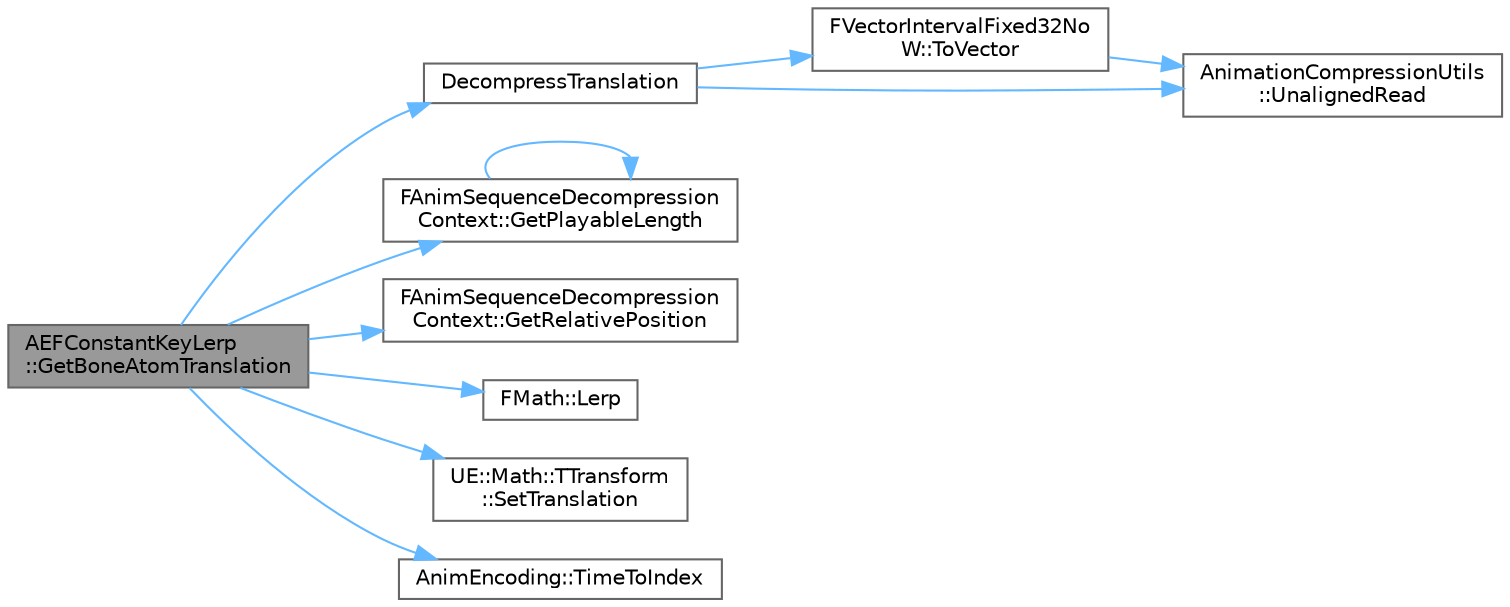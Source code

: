 digraph "AEFConstantKeyLerp::GetBoneAtomTranslation"
{
 // INTERACTIVE_SVG=YES
 // LATEX_PDF_SIZE
  bgcolor="transparent";
  edge [fontname=Helvetica,fontsize=10,labelfontname=Helvetica,labelfontsize=10];
  node [fontname=Helvetica,fontsize=10,shape=box,height=0.2,width=0.4];
  rankdir="LR";
  Node1 [id="Node000001",label="AEFConstantKeyLerp\l::GetBoneAtomTranslation",height=0.2,width=0.4,color="gray40", fillcolor="grey60", style="filled", fontcolor="black",tooltip="Decompress the Translation component of a BoneAtom."];
  Node1 -> Node2 [id="edge1_Node000001_Node000002",color="steelblue1",style="solid",tooltip=" "];
  Node2 [id="Node000002",label="DecompressTranslation",height=0.2,width=0.4,color="grey40", fillcolor="white", style="filled",URL="$d0/dc6/AnimationCompression_8h.html#ac82f55a9fb18c4f21844bbd049c2f4ed",tooltip="Templated Translation Decompressor."];
  Node2 -> Node3 [id="edge2_Node000002_Node000003",color="steelblue1",style="solid",tooltip=" "];
  Node3 [id="Node000003",label="FVectorIntervalFixed32No\lW::ToVector",height=0.2,width=0.4,color="grey40", fillcolor="white", style="filled",URL="$d1/d30/classFVectorIntervalFixed32NoW.html#acc8d261c1667d74f7d45ab0a0f0043c6",tooltip=" "];
  Node3 -> Node4 [id="edge3_Node000003_Node000004",color="steelblue1",style="solid",tooltip=" "];
  Node4 [id="Node000004",label="AnimationCompressionUtils\l::UnalignedRead",height=0.2,width=0.4,color="grey40", fillcolor="white", style="filled",URL="$db/dc2/namespaceAnimationCompressionUtils.html#aab3acd88a567b8a3e00af1baeafa72ad",tooltip=" "];
  Node2 -> Node4 [id="edge4_Node000002_Node000004",color="steelblue1",style="solid",tooltip=" "];
  Node1 -> Node5 [id="edge5_Node000001_Node000005",color="steelblue1",style="solid",tooltip=" "];
  Node5 [id="Node000005",label="FAnimSequenceDecompression\lContext::GetPlayableLength",height=0.2,width=0.4,color="grey40", fillcolor="white", style="filled",URL="$d3/d67/structFAnimSequenceDecompressionContext.html#ad30fb46cc9425fa9572fa955c6e277c0",tooltip=" "];
  Node5 -> Node5 [id="edge6_Node000005_Node000005",color="steelblue1",style="solid",tooltip=" "];
  Node1 -> Node6 [id="edge7_Node000001_Node000006",color="steelblue1",style="solid",tooltip=" "];
  Node6 [id="Node000006",label="FAnimSequenceDecompression\lContext::GetRelativePosition",height=0.2,width=0.4,color="grey40", fillcolor="white", style="filled",URL="$d3/d67/structFAnimSequenceDecompressionContext.html#a868eb93fbb0396de0d066e15c0ed0164",tooltip=" "];
  Node1 -> Node7 [id="edge8_Node000001_Node000007",color="steelblue1",style="solid",tooltip=" "];
  Node7 [id="Node000007",label="FMath::Lerp",height=0.2,width=0.4,color="grey40", fillcolor="white", style="filled",URL="$dc/d20/structFMath.html#a66fea1deeb3d78e748d87fcf1d4e1a3b",tooltip="Performs a linear interpolation between two values, Alpha ranges from 0-1."];
  Node1 -> Node8 [id="edge9_Node000001_Node000008",color="steelblue1",style="solid",tooltip=" "];
  Node8 [id="Node000008",label="UE::Math::TTransform\l::SetTranslation",height=0.2,width=0.4,color="grey40", fillcolor="white", style="filled",URL="$d9/db6/structUE_1_1Math_1_1TTransform.html#a6dc84e3476effcb8104d1cef4ca54a21",tooltip="Sets the translation component."];
  Node1 -> Node9 [id="edge10_Node000001_Node000009",color="steelblue1",style="solid",tooltip=" "];
  Node9 [id="Node000009",label="AnimEncoding::TimeToIndex",height=0.2,width=0.4,color="grey40", fillcolor="white", style="filled",URL="$d8/d6a/classAnimEncoding.html#a2d2c0a0720cea981837dffbb79a75edd",tooltip="Handles Byte-swapping incoming animation data from a MemoryReader."];
}
